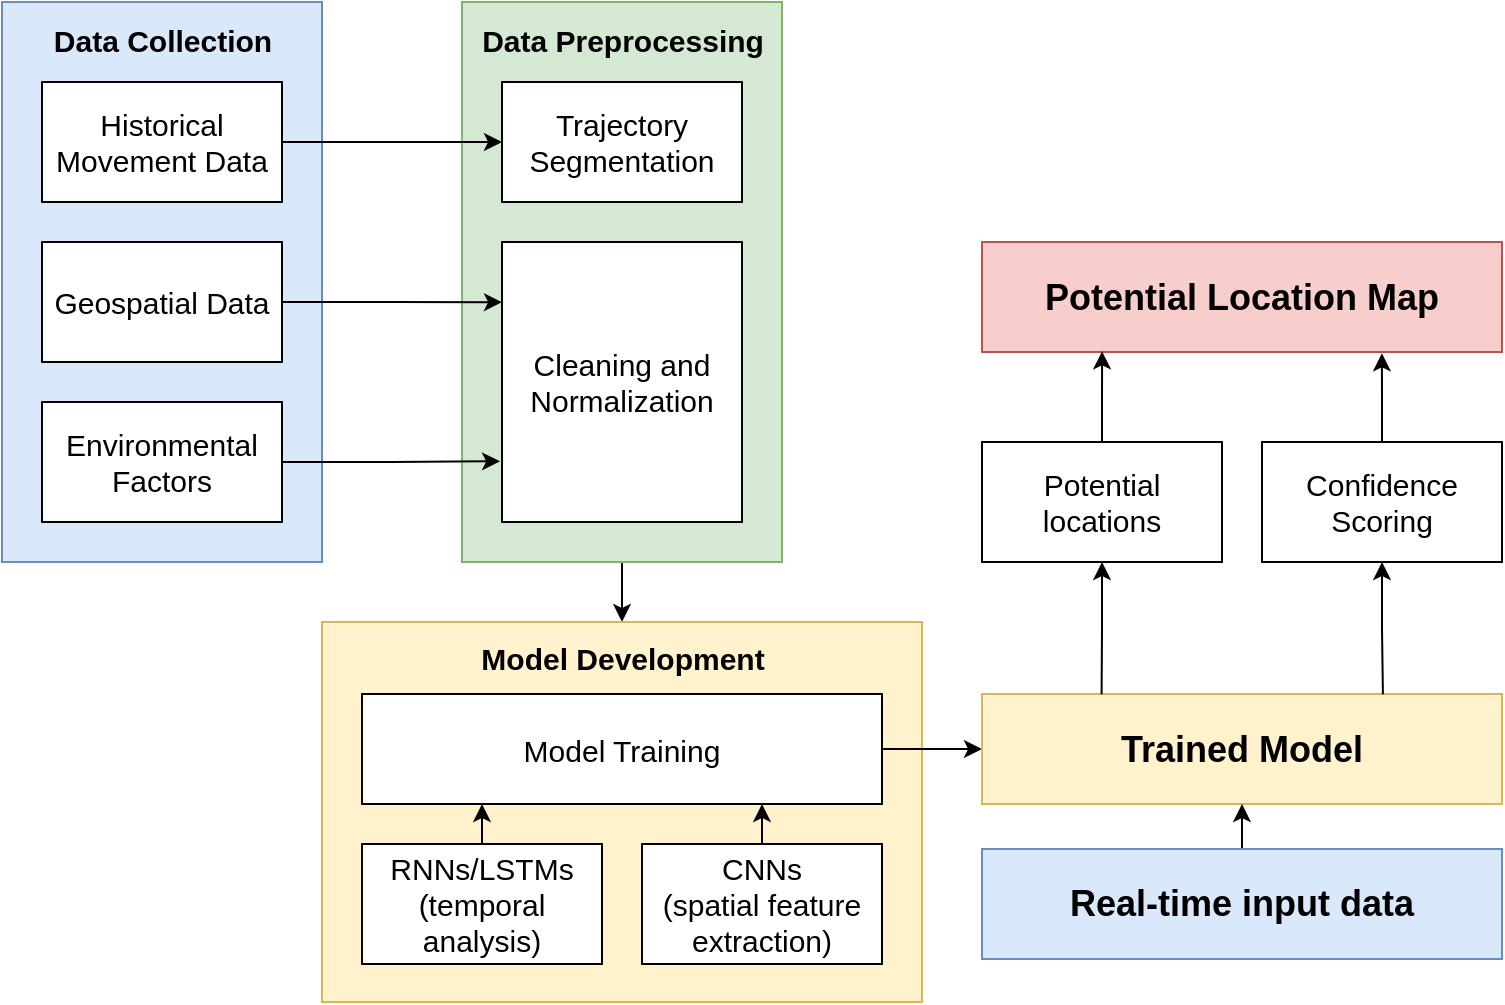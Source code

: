 <mxfile version="25.0.3">
  <diagram name="Page-1" id="49ORgd5MWaSpw11vctz6">
    <mxGraphModel dx="1434" dy="713" grid="1" gridSize="10" guides="1" tooltips="1" connect="1" arrows="1" fold="1" page="1" pageScale="1" pageWidth="850" pageHeight="1100" math="0" shadow="0">
      <root>
        <mxCell id="0" />
        <mxCell id="1" parent="0" />
        <mxCell id="K1ECdhQvKXaR6vdDRRL7-1" value="" style="rounded=0;whiteSpace=wrap;html=1;fillColor=#dae8fc;strokeColor=#6c8ebf;fontSize=15;" vertex="1" parent="1">
          <mxGeometry x="190" y="160" width="160" height="280" as="geometry" />
        </mxCell>
        <mxCell id="K1ECdhQvKXaR6vdDRRL7-2" value="Historical Movement Data" style="rounded=0;whiteSpace=wrap;html=1;fontSize=15;" vertex="1" parent="1">
          <mxGeometry x="210" y="200" width="120" height="60" as="geometry" />
        </mxCell>
        <mxCell id="K1ECdhQvKXaR6vdDRRL7-3" value="Geospatial Data" style="rounded=0;whiteSpace=wrap;html=1;fontSize=15;" vertex="1" parent="1">
          <mxGeometry x="210" y="280" width="120" height="60" as="geometry" />
        </mxCell>
        <mxCell id="K1ECdhQvKXaR6vdDRRL7-4" value="Environmental Factors" style="rounded=0;whiteSpace=wrap;html=1;fontSize=15;" vertex="1" parent="1">
          <mxGeometry x="210" y="360" width="120" height="60" as="geometry" />
        </mxCell>
        <mxCell id="K1ECdhQvKXaR6vdDRRL7-5" value="Data Collection" style="text;html=1;align=center;verticalAlign=middle;resizable=0;points=[];autosize=1;strokeColor=none;fillColor=none;fontStyle=1;fontSize=15;" vertex="1" parent="1">
          <mxGeometry x="205" y="164" width="130" height="30" as="geometry" />
        </mxCell>
        <mxCell id="K1ECdhQvKXaR6vdDRRL7-19" style="edgeStyle=orthogonalEdgeStyle;rounded=0;orthogonalLoop=1;jettySize=auto;html=1;entryX=0.5;entryY=0;entryDx=0;entryDy=0;fontSize=15;" edge="1" parent="1" source="K1ECdhQvKXaR6vdDRRL7-6" target="K1ECdhQvKXaR6vdDRRL7-14">
          <mxGeometry relative="1" as="geometry" />
        </mxCell>
        <mxCell id="K1ECdhQvKXaR6vdDRRL7-6" value="" style="rounded=0;whiteSpace=wrap;html=1;fillColor=#d5e8d4;strokeColor=#82b366;glass=0;fontSize=15;" vertex="1" parent="1">
          <mxGeometry x="420" y="160" width="160" height="280" as="geometry" />
        </mxCell>
        <mxCell id="K1ECdhQvKXaR6vdDRRL7-7" value="Trajectory Segmentation" style="rounded=0;whiteSpace=wrap;html=1;fontSize=15;" vertex="1" parent="1">
          <mxGeometry x="440" y="200" width="120" height="60" as="geometry" />
        </mxCell>
        <mxCell id="K1ECdhQvKXaR6vdDRRL7-8" value="Cleaning and Normalization" style="rounded=0;whiteSpace=wrap;html=1;fontSize=15;" vertex="1" parent="1">
          <mxGeometry x="440" y="280" width="120" height="140" as="geometry" />
        </mxCell>
        <mxCell id="K1ECdhQvKXaR6vdDRRL7-10" value="Data Preprocessing" style="text;html=1;align=center;verticalAlign=middle;resizable=0;points=[];autosize=1;strokeColor=none;fillColor=none;fontStyle=1;fontSize=15;" vertex="1" parent="1">
          <mxGeometry x="420" y="164" width="160" height="30" as="geometry" />
        </mxCell>
        <mxCell id="K1ECdhQvKXaR6vdDRRL7-11" style="edgeStyle=orthogonalEdgeStyle;rounded=0;orthogonalLoop=1;jettySize=auto;html=1;entryX=0;entryY=0.5;entryDx=0;entryDy=0;fontSize=15;" edge="1" parent="1" source="K1ECdhQvKXaR6vdDRRL7-2" target="K1ECdhQvKXaR6vdDRRL7-7">
          <mxGeometry relative="1" as="geometry" />
        </mxCell>
        <mxCell id="K1ECdhQvKXaR6vdDRRL7-12" style="edgeStyle=orthogonalEdgeStyle;rounded=0;orthogonalLoop=1;jettySize=auto;html=1;entryX=0;entryY=0.215;entryDx=0;entryDy=0;entryPerimeter=0;fontSize=15;" edge="1" parent="1" source="K1ECdhQvKXaR6vdDRRL7-3" target="K1ECdhQvKXaR6vdDRRL7-8">
          <mxGeometry relative="1" as="geometry" />
        </mxCell>
        <mxCell id="K1ECdhQvKXaR6vdDRRL7-13" style="edgeStyle=orthogonalEdgeStyle;rounded=0;orthogonalLoop=1;jettySize=auto;html=1;entryX=-0.008;entryY=0.783;entryDx=0;entryDy=0;entryPerimeter=0;fontSize=15;" edge="1" parent="1" source="K1ECdhQvKXaR6vdDRRL7-4" target="K1ECdhQvKXaR6vdDRRL7-8">
          <mxGeometry relative="1" as="geometry" />
        </mxCell>
        <mxCell id="K1ECdhQvKXaR6vdDRRL7-14" value="" style="rounded=0;whiteSpace=wrap;html=1;fillColor=#fff2cc;strokeColor=#d6b656;glass=0;fontSize=15;" vertex="1" parent="1">
          <mxGeometry x="350" y="470" width="300" height="190" as="geometry" />
        </mxCell>
        <mxCell id="K1ECdhQvKXaR6vdDRRL7-32" style="edgeStyle=orthogonalEdgeStyle;rounded=0;orthogonalLoop=1;jettySize=auto;html=1;entryX=0;entryY=0.5;entryDx=0;entryDy=0;fontSize=15;" edge="1" parent="1" source="K1ECdhQvKXaR6vdDRRL7-15" target="K1ECdhQvKXaR6vdDRRL7-30">
          <mxGeometry relative="1" as="geometry" />
        </mxCell>
        <mxCell id="K1ECdhQvKXaR6vdDRRL7-15" value="Model Training" style="rounded=0;whiteSpace=wrap;html=1;fontSize=15;" vertex="1" parent="1">
          <mxGeometry x="370" y="506" width="260" height="55" as="geometry" />
        </mxCell>
        <mxCell id="K1ECdhQvKXaR6vdDRRL7-16" value="RNNs/LSTMs&lt;div&gt;(temporal analysis)&lt;/div&gt;" style="rounded=0;whiteSpace=wrap;html=1;fontSize=15;" vertex="1" parent="1">
          <mxGeometry x="370" y="581" width="120" height="60" as="geometry" />
        </mxCell>
        <mxCell id="K1ECdhQvKXaR6vdDRRL7-17" value="CNNs&lt;div&gt;(spatial feature extraction)&lt;/div&gt;" style="rounded=0;whiteSpace=wrap;html=1;fontSize=15;" vertex="1" parent="1">
          <mxGeometry x="510" y="581" width="120" height="60" as="geometry" />
        </mxCell>
        <mxCell id="K1ECdhQvKXaR6vdDRRL7-18" value="Model Development" style="text;html=1;align=center;verticalAlign=middle;resizable=0;points=[];autosize=1;strokeColor=none;fillColor=none;fontStyle=1;fontSize=15;" vertex="1" parent="1">
          <mxGeometry x="420" y="473" width="160" height="30" as="geometry" />
        </mxCell>
        <mxCell id="K1ECdhQvKXaR6vdDRRL7-25" style="edgeStyle=orthogonalEdgeStyle;rounded=0;orthogonalLoop=1;jettySize=auto;html=1;entryX=0.232;entryY=1.002;entryDx=0;entryDy=0;entryPerimeter=0;fontSize=15;" edge="1" parent="1" source="K1ECdhQvKXaR6vdDRRL7-16" target="K1ECdhQvKXaR6vdDRRL7-15">
          <mxGeometry relative="1" as="geometry" />
        </mxCell>
        <mxCell id="K1ECdhQvKXaR6vdDRRL7-26" style="edgeStyle=orthogonalEdgeStyle;rounded=0;orthogonalLoop=1;jettySize=auto;html=1;entryX=0.771;entryY=1.002;entryDx=0;entryDy=0;entryPerimeter=0;fontSize=15;" edge="1" parent="1" source="K1ECdhQvKXaR6vdDRRL7-17" target="K1ECdhQvKXaR6vdDRRL7-15">
          <mxGeometry relative="1" as="geometry" />
        </mxCell>
        <mxCell id="K1ECdhQvKXaR6vdDRRL7-30" value="Trained Model" style="rounded=0;whiteSpace=wrap;html=1;fillColor=#fff2cc;strokeColor=#d6b656;fontStyle=1;fontSize=18;" vertex="1" parent="1">
          <mxGeometry x="680" y="506" width="260" height="55" as="geometry" />
        </mxCell>
        <mxCell id="K1ECdhQvKXaR6vdDRRL7-33" value="" style="edgeStyle=orthogonalEdgeStyle;rounded=0;orthogonalLoop=1;jettySize=auto;html=1;fontSize=15;" edge="1" parent="1" source="K1ECdhQvKXaR6vdDRRL7-31" target="K1ECdhQvKXaR6vdDRRL7-30">
          <mxGeometry relative="1" as="geometry" />
        </mxCell>
        <mxCell id="K1ECdhQvKXaR6vdDRRL7-31" value="Real-time input data" style="rounded=0;whiteSpace=wrap;html=1;fillColor=#dae8fc;strokeColor=#6c8ebf;fontStyle=1;fontSize=18;" vertex="1" parent="1">
          <mxGeometry x="680" y="583.5" width="260" height="55" as="geometry" />
        </mxCell>
        <mxCell id="K1ECdhQvKXaR6vdDRRL7-34" value="Confidence Scoring" style="rounded=0;whiteSpace=wrap;html=1;fontSize=15;" vertex="1" parent="1">
          <mxGeometry x="820" y="380" width="120" height="60" as="geometry" />
        </mxCell>
        <mxCell id="K1ECdhQvKXaR6vdDRRL7-35" value="Potential locations" style="rounded=0;whiteSpace=wrap;html=1;fontSize=15;" vertex="1" parent="1">
          <mxGeometry x="680" y="380" width="120" height="60" as="geometry" />
        </mxCell>
        <mxCell id="K1ECdhQvKXaR6vdDRRL7-37" style="edgeStyle=orthogonalEdgeStyle;rounded=0;orthogonalLoop=1;jettySize=auto;html=1;entryX=0.23;entryY=0.003;entryDx=0;entryDy=0;entryPerimeter=0;startArrow=classic;startFill=1;endArrow=none;endFill=0;fontSize=15;" edge="1" parent="1" source="K1ECdhQvKXaR6vdDRRL7-35" target="K1ECdhQvKXaR6vdDRRL7-30">
          <mxGeometry relative="1" as="geometry" />
        </mxCell>
        <mxCell id="K1ECdhQvKXaR6vdDRRL7-38" style="edgeStyle=orthogonalEdgeStyle;rounded=0;orthogonalLoop=1;jettySize=auto;html=1;entryX=0.771;entryY=0.003;entryDx=0;entryDy=0;entryPerimeter=0;startArrow=classic;startFill=1;endArrow=none;endFill=0;fontSize=15;" edge="1" parent="1" source="K1ECdhQvKXaR6vdDRRL7-34" target="K1ECdhQvKXaR6vdDRRL7-30">
          <mxGeometry relative="1" as="geometry" />
        </mxCell>
        <mxCell id="K1ECdhQvKXaR6vdDRRL7-39" value="Potential Location Map" style="rounded=0;whiteSpace=wrap;html=1;fillColor=#f8cecc;strokeColor=#b85450;fontStyle=1;fontSize=18;" vertex="1" parent="1">
          <mxGeometry x="680" y="280" width="260" height="55" as="geometry" />
        </mxCell>
        <mxCell id="K1ECdhQvKXaR6vdDRRL7-40" style="edgeStyle=orthogonalEdgeStyle;rounded=0;orthogonalLoop=1;jettySize=auto;html=1;entryX=0.231;entryY=0.994;entryDx=0;entryDy=0;entryPerimeter=0;fontSize=15;" edge="1" parent="1" source="K1ECdhQvKXaR6vdDRRL7-35" target="K1ECdhQvKXaR6vdDRRL7-39">
          <mxGeometry relative="1" as="geometry" />
        </mxCell>
        <mxCell id="K1ECdhQvKXaR6vdDRRL7-41" style="edgeStyle=orthogonalEdgeStyle;rounded=0;orthogonalLoop=1;jettySize=auto;html=1;entryX=0.769;entryY=1.012;entryDx=0;entryDy=0;entryPerimeter=0;fontSize=15;" edge="1" parent="1" source="K1ECdhQvKXaR6vdDRRL7-34" target="K1ECdhQvKXaR6vdDRRL7-39">
          <mxGeometry relative="1" as="geometry" />
        </mxCell>
      </root>
    </mxGraphModel>
  </diagram>
</mxfile>
